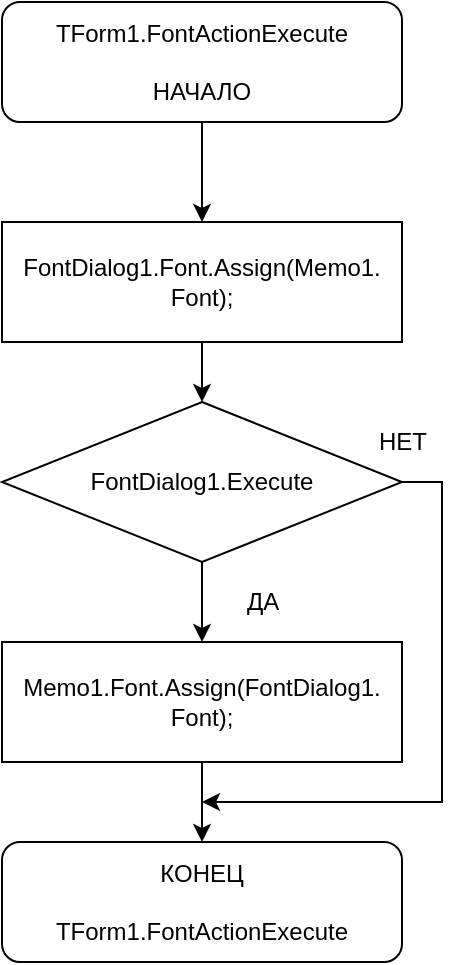 <mxfile version="14.6.10" type="device"><diagram id="BrkEuT6GTiheMqVyyagr" name="Page-1"><mxGraphModel dx="1422" dy="705" grid="1" gridSize="10" guides="1" tooltips="1" connect="1" arrows="1" fold="1" page="1" pageScale="1" pageWidth="827" pageHeight="1169" math="0" shadow="0"><root><mxCell id="0"/><mxCell id="1" parent="0"/><mxCell id="JJoABIQh2UPvKZuE5XN3-1" style="edgeStyle=orthogonalEdgeStyle;rounded=0;orthogonalLoop=1;jettySize=auto;html=1;exitX=0.5;exitY=1;exitDx=0;exitDy=0;entryX=0.5;entryY=0;entryDx=0;entryDy=0;" edge="1" parent="1" source="JJoABIQh2UPvKZuE5XN3-2" target="JJoABIQh2UPvKZuE5XN3-3"><mxGeometry relative="1" as="geometry"/></mxCell><mxCell id="JJoABIQh2UPvKZuE5XN3-2" value="TForm1.FontActionExecute&lt;br&gt;&lt;br&gt;НАЧАЛО" style="rounded=1;whiteSpace=wrap;html=1;" vertex="1" parent="1"><mxGeometry x="40" y="40" width="200" height="60" as="geometry"/></mxCell><mxCell id="JJoABIQh2UPvKZuE5XN3-5" style="edgeStyle=orthogonalEdgeStyle;rounded=0;orthogonalLoop=1;jettySize=auto;html=1;exitX=0.5;exitY=1;exitDx=0;exitDy=0;entryX=0.5;entryY=0;entryDx=0;entryDy=0;" edge="1" parent="1" source="JJoABIQh2UPvKZuE5XN3-3" target="JJoABIQh2UPvKZuE5XN3-4"><mxGeometry relative="1" as="geometry"/></mxCell><mxCell id="JJoABIQh2UPvKZuE5XN3-3" value="&lt;div&gt;&lt;span&gt;FontDialog1.Font.Assign(Memo1.&lt;/span&gt;&lt;/div&gt;&lt;div&gt;&lt;span&gt;Font);&lt;/span&gt;&lt;br&gt;&lt;/div&gt;" style="rounded=0;whiteSpace=wrap;html=1;" vertex="1" parent="1"><mxGeometry x="40" y="150" width="200" height="60" as="geometry"/></mxCell><mxCell id="JJoABIQh2UPvKZuE5XN3-7" style="edgeStyle=orthogonalEdgeStyle;rounded=0;orthogonalLoop=1;jettySize=auto;html=1;exitX=0.5;exitY=1;exitDx=0;exitDy=0;entryX=0.5;entryY=0;entryDx=0;entryDy=0;" edge="1" parent="1" source="JJoABIQh2UPvKZuE5XN3-4" target="JJoABIQh2UPvKZuE5XN3-6"><mxGeometry relative="1" as="geometry"/></mxCell><mxCell id="JJoABIQh2UPvKZuE5XN3-12" style="edgeStyle=orthogonalEdgeStyle;rounded=0;orthogonalLoop=1;jettySize=auto;html=1;exitX=1;exitY=0.5;exitDx=0;exitDy=0;" edge="1" parent="1" source="JJoABIQh2UPvKZuE5XN3-4"><mxGeometry relative="1" as="geometry"><mxPoint x="140" y="440" as="targetPoint"/><Array as="points"><mxPoint x="260" y="280"/><mxPoint x="260" y="440"/></Array></mxGeometry></mxCell><mxCell id="JJoABIQh2UPvKZuE5XN3-4" value="FontDialog1.Execute" style="rhombus;whiteSpace=wrap;html=1;" vertex="1" parent="1"><mxGeometry x="40" y="240" width="200" height="80" as="geometry"/></mxCell><mxCell id="JJoABIQh2UPvKZuE5XN3-11" style="edgeStyle=orthogonalEdgeStyle;rounded=0;orthogonalLoop=1;jettySize=auto;html=1;exitX=0.5;exitY=1;exitDx=0;exitDy=0;entryX=0.5;entryY=0;entryDx=0;entryDy=0;" edge="1" parent="1" source="JJoABIQh2UPvKZuE5XN3-6" target="JJoABIQh2UPvKZuE5XN3-10"><mxGeometry relative="1" as="geometry"/></mxCell><mxCell id="JJoABIQh2UPvKZuE5XN3-6" value="&lt;div&gt;Memo1.Font.Assign(FontDialog1.&lt;/div&gt;&lt;div&gt;Font);&lt;br&gt;&lt;/div&gt;" style="rounded=0;whiteSpace=wrap;html=1;" vertex="1" parent="1"><mxGeometry x="40" y="360" width="200" height="60" as="geometry"/></mxCell><mxCell id="JJoABIQh2UPvKZuE5XN3-8" value="ДА" style="text;html=1;align=center;verticalAlign=middle;resizable=0;points=[];autosize=1;strokeColor=none;" vertex="1" parent="1"><mxGeometry x="155" y="330" width="30" height="20" as="geometry"/></mxCell><mxCell id="JJoABIQh2UPvKZuE5XN3-10" value="КОНЕЦ&lt;br&gt;&lt;br&gt;TForm1.FontActionExecute" style="rounded=1;whiteSpace=wrap;html=1;" vertex="1" parent="1"><mxGeometry x="40" y="460" width="200" height="60" as="geometry"/></mxCell><mxCell id="JJoABIQh2UPvKZuE5XN3-13" value="НЕТ" style="text;html=1;align=center;verticalAlign=middle;resizable=0;points=[];autosize=1;strokeColor=none;" vertex="1" parent="1"><mxGeometry x="220" y="250" width="40" height="20" as="geometry"/></mxCell></root></mxGraphModel></diagram></mxfile>